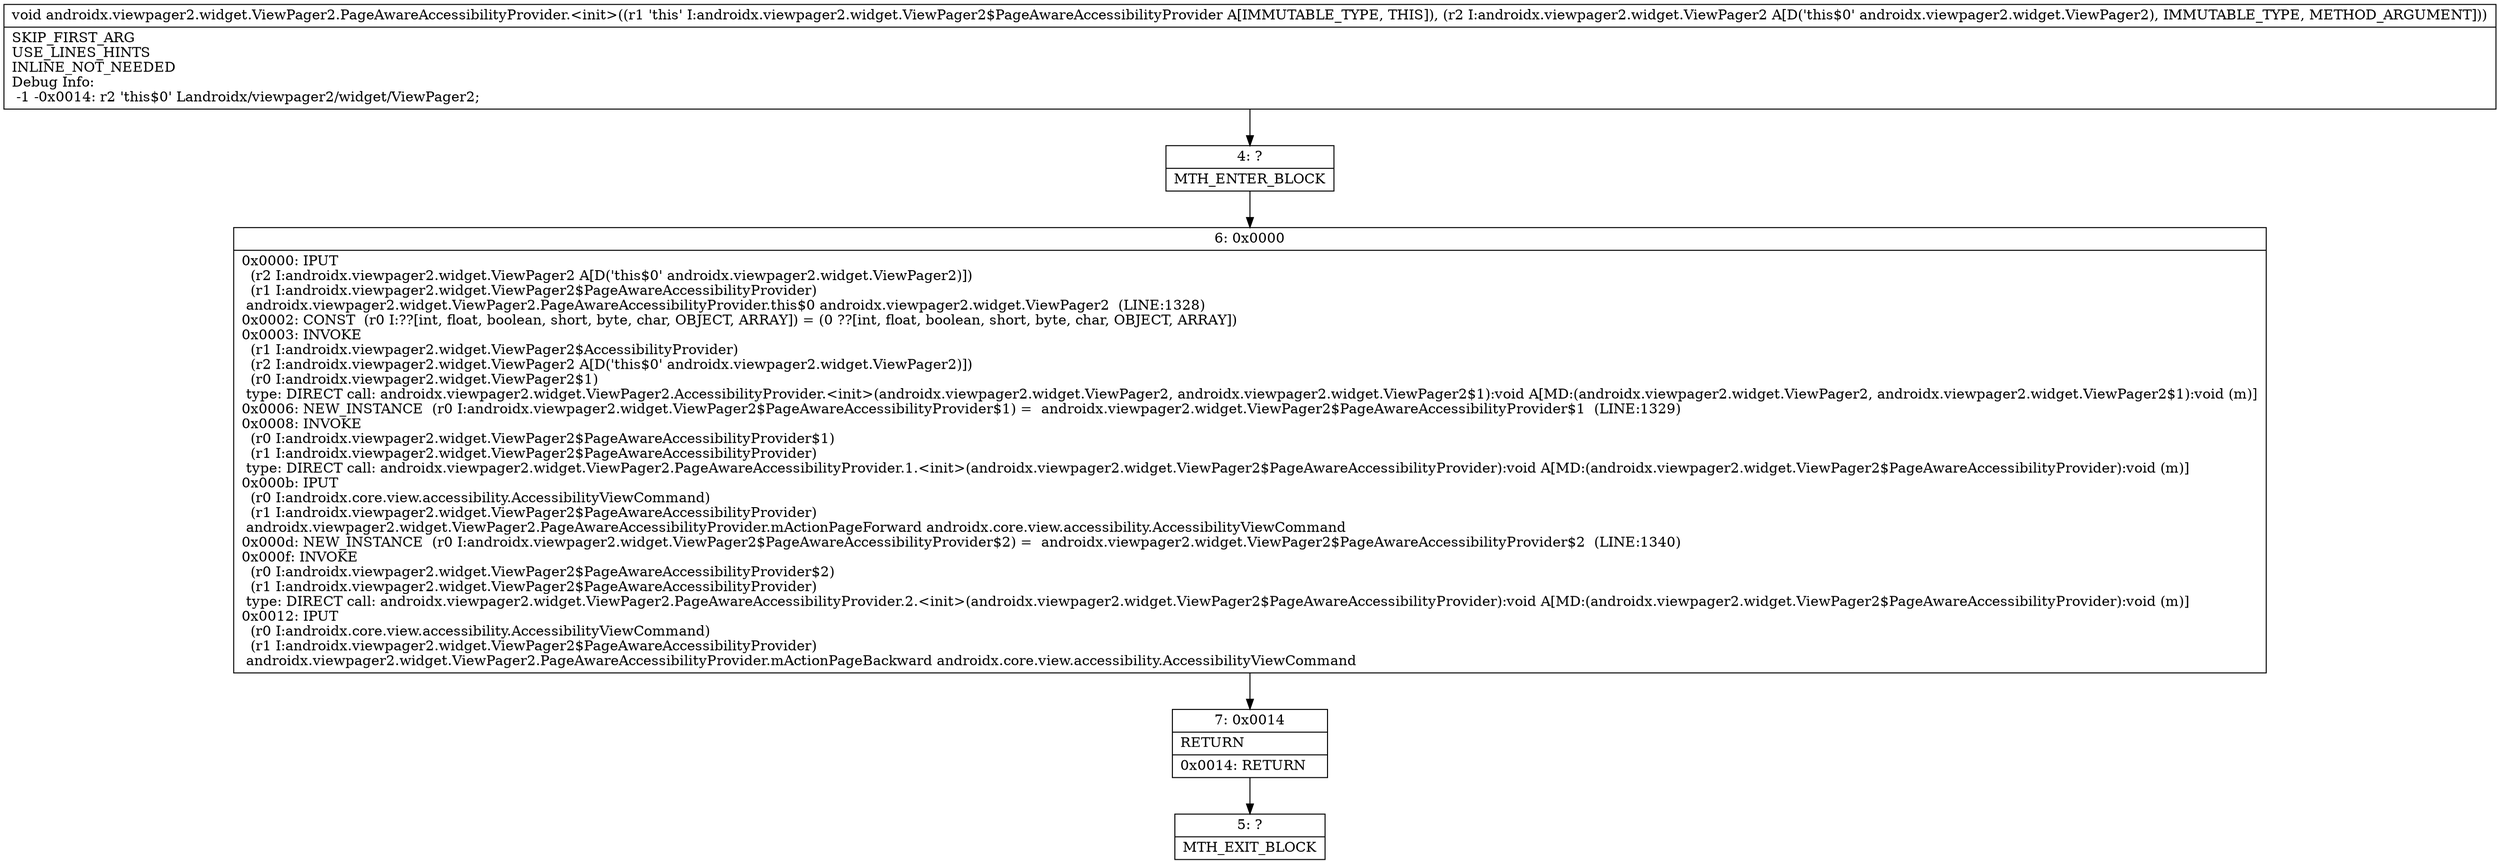 digraph "CFG forandroidx.viewpager2.widget.ViewPager2.PageAwareAccessibilityProvider.\<init\>(Landroidx\/viewpager2\/widget\/ViewPager2;)V" {
Node_4 [shape=record,label="{4\:\ ?|MTH_ENTER_BLOCK\l}"];
Node_6 [shape=record,label="{6\:\ 0x0000|0x0000: IPUT  \l  (r2 I:androidx.viewpager2.widget.ViewPager2 A[D('this$0' androidx.viewpager2.widget.ViewPager2)])\l  (r1 I:androidx.viewpager2.widget.ViewPager2$PageAwareAccessibilityProvider)\l androidx.viewpager2.widget.ViewPager2.PageAwareAccessibilityProvider.this$0 androidx.viewpager2.widget.ViewPager2  (LINE:1328)\l0x0002: CONST  (r0 I:??[int, float, boolean, short, byte, char, OBJECT, ARRAY]) = (0 ??[int, float, boolean, short, byte, char, OBJECT, ARRAY]) \l0x0003: INVOKE  \l  (r1 I:androidx.viewpager2.widget.ViewPager2$AccessibilityProvider)\l  (r2 I:androidx.viewpager2.widget.ViewPager2 A[D('this$0' androidx.viewpager2.widget.ViewPager2)])\l  (r0 I:androidx.viewpager2.widget.ViewPager2$1)\l type: DIRECT call: androidx.viewpager2.widget.ViewPager2.AccessibilityProvider.\<init\>(androidx.viewpager2.widget.ViewPager2, androidx.viewpager2.widget.ViewPager2$1):void A[MD:(androidx.viewpager2.widget.ViewPager2, androidx.viewpager2.widget.ViewPager2$1):void (m)]\l0x0006: NEW_INSTANCE  (r0 I:androidx.viewpager2.widget.ViewPager2$PageAwareAccessibilityProvider$1) =  androidx.viewpager2.widget.ViewPager2$PageAwareAccessibilityProvider$1  (LINE:1329)\l0x0008: INVOKE  \l  (r0 I:androidx.viewpager2.widget.ViewPager2$PageAwareAccessibilityProvider$1)\l  (r1 I:androidx.viewpager2.widget.ViewPager2$PageAwareAccessibilityProvider)\l type: DIRECT call: androidx.viewpager2.widget.ViewPager2.PageAwareAccessibilityProvider.1.\<init\>(androidx.viewpager2.widget.ViewPager2$PageAwareAccessibilityProvider):void A[MD:(androidx.viewpager2.widget.ViewPager2$PageAwareAccessibilityProvider):void (m)]\l0x000b: IPUT  \l  (r0 I:androidx.core.view.accessibility.AccessibilityViewCommand)\l  (r1 I:androidx.viewpager2.widget.ViewPager2$PageAwareAccessibilityProvider)\l androidx.viewpager2.widget.ViewPager2.PageAwareAccessibilityProvider.mActionPageForward androidx.core.view.accessibility.AccessibilityViewCommand \l0x000d: NEW_INSTANCE  (r0 I:androidx.viewpager2.widget.ViewPager2$PageAwareAccessibilityProvider$2) =  androidx.viewpager2.widget.ViewPager2$PageAwareAccessibilityProvider$2  (LINE:1340)\l0x000f: INVOKE  \l  (r0 I:androidx.viewpager2.widget.ViewPager2$PageAwareAccessibilityProvider$2)\l  (r1 I:androidx.viewpager2.widget.ViewPager2$PageAwareAccessibilityProvider)\l type: DIRECT call: androidx.viewpager2.widget.ViewPager2.PageAwareAccessibilityProvider.2.\<init\>(androidx.viewpager2.widget.ViewPager2$PageAwareAccessibilityProvider):void A[MD:(androidx.viewpager2.widget.ViewPager2$PageAwareAccessibilityProvider):void (m)]\l0x0012: IPUT  \l  (r0 I:androidx.core.view.accessibility.AccessibilityViewCommand)\l  (r1 I:androidx.viewpager2.widget.ViewPager2$PageAwareAccessibilityProvider)\l androidx.viewpager2.widget.ViewPager2.PageAwareAccessibilityProvider.mActionPageBackward androidx.core.view.accessibility.AccessibilityViewCommand \l}"];
Node_7 [shape=record,label="{7\:\ 0x0014|RETURN\l|0x0014: RETURN   \l}"];
Node_5 [shape=record,label="{5\:\ ?|MTH_EXIT_BLOCK\l}"];
MethodNode[shape=record,label="{void androidx.viewpager2.widget.ViewPager2.PageAwareAccessibilityProvider.\<init\>((r1 'this' I:androidx.viewpager2.widget.ViewPager2$PageAwareAccessibilityProvider A[IMMUTABLE_TYPE, THIS]), (r2 I:androidx.viewpager2.widget.ViewPager2 A[D('this$0' androidx.viewpager2.widget.ViewPager2), IMMUTABLE_TYPE, METHOD_ARGUMENT]))  | SKIP_FIRST_ARG\lUSE_LINES_HINTS\lINLINE_NOT_NEEDED\lDebug Info:\l  \-1 \-0x0014: r2 'this$0' Landroidx\/viewpager2\/widget\/ViewPager2;\l}"];
MethodNode -> Node_4;Node_4 -> Node_6;
Node_6 -> Node_7;
Node_7 -> Node_5;
}

